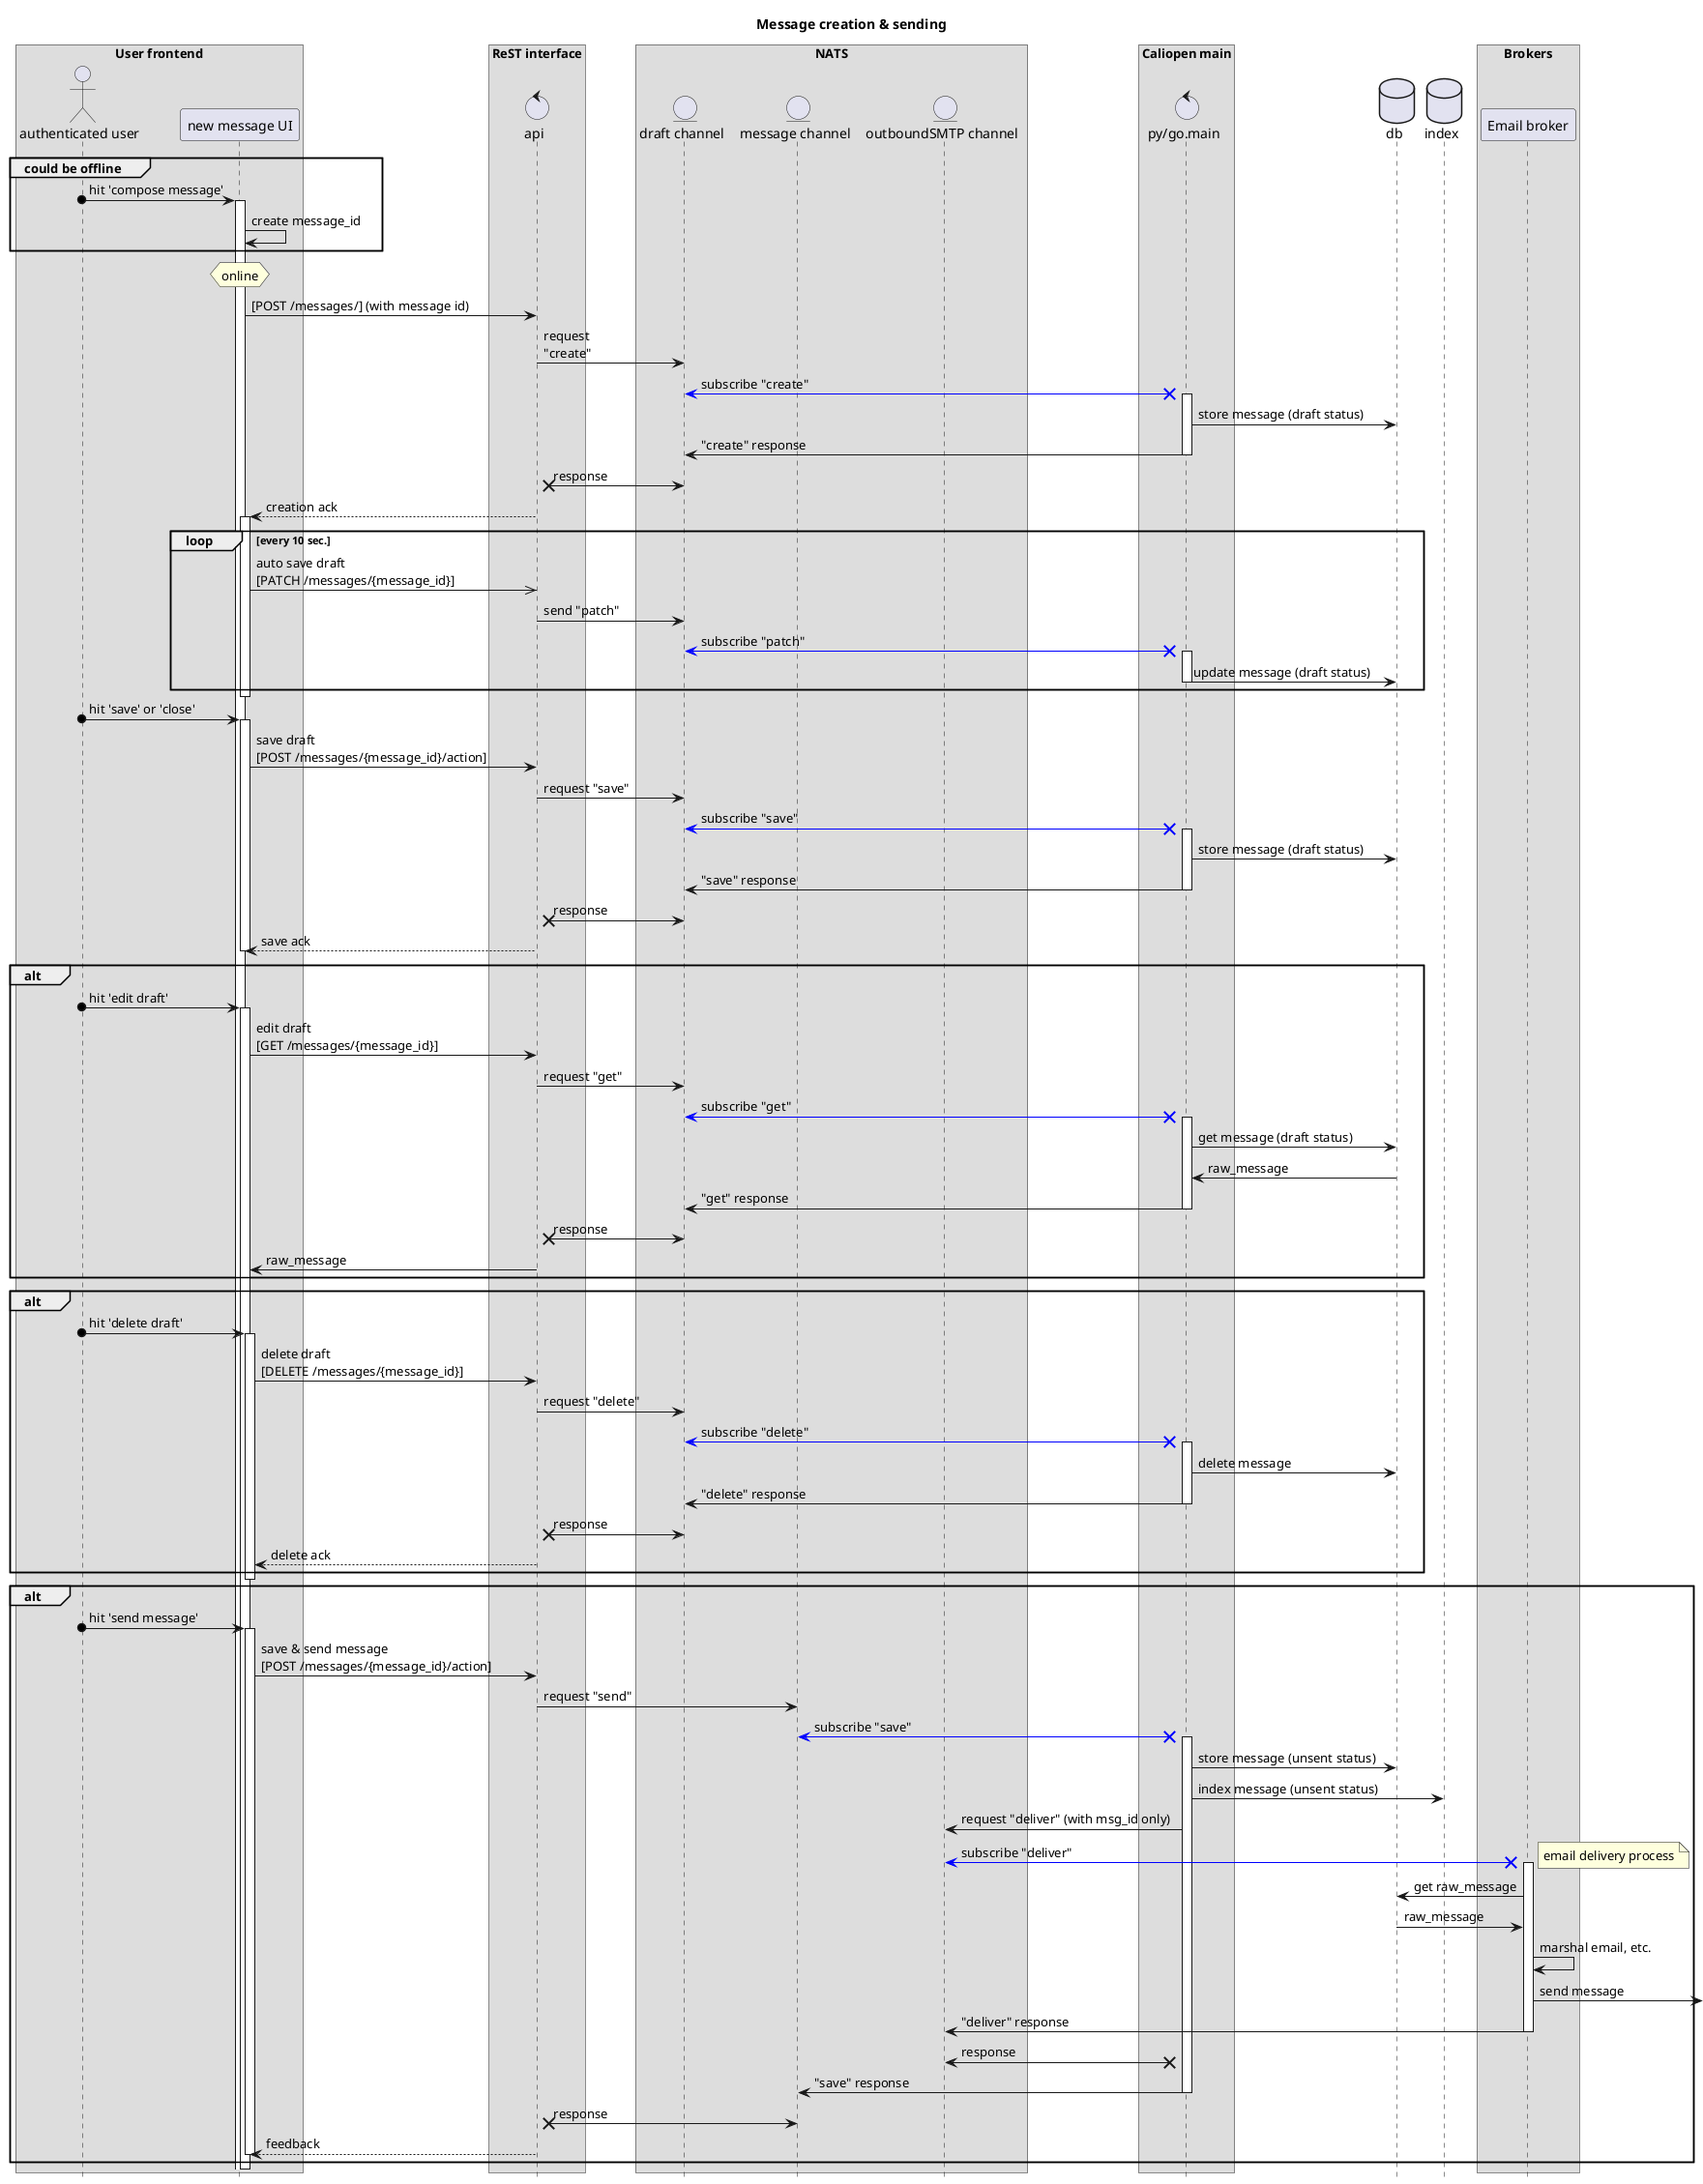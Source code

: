 @startuml
hide footbox
title Message creation & sending
box "User frontend"
actor "authenticated user" as user
participant "new message UI" as compose
endbox
box "ReST interface"
control api
endbox
box "NATS"
entity "draft channel" as draft
entity "message channel" as message
entity "outboundSMTP channel" as out
endbox
box "Caliopen main"
control "py/go.main" as main
endbox
database db
database index
box "Brokers"
participant "Email broker" as eb
endbox
group could be offline
user o-> compose : hit 'compose message'
activate compose
compose -> compose : create message_id
end
hnote over compose : online
compose -> api : [POST /messages/] (with message id)
api -> draft: request\n"create"
main x-[#0000FF]> draft: subscribe "create"
activate main
main -> db: store message (draft status)
main -> draft: "create" response
deactivate main
api x-> draft: response
api --> compose : creation ack
activate compose
loop every 10 sec.
compose ->> api: auto save draft\n[PATCH /messages/{message_id}]
api -> draft: send "patch"
main x-[#0000FF]> draft: subscribe "patch"
activate main
main -> db: update message (draft status)
deactivate main
end
deactivate compose
user o-> compose : hit 'save' or 'close'
activate compose
compose -> api : save draft\n[POST /messages/{message_id}/action]
api -> draft: request "save"
main x-[#0000FF]> draft: subscribe "save"
activate main
main -> db: store message (draft status)
main -> draft: "save" response
deactivate main
api x-> draft: response
api --> compose : save ack
deactivate compose
alt
user o-> compose: hit 'edit draft'
activate compose
compose -> api : edit draft\n[GET /messages/{message_id}]
api -> draft: request "get"
main x-[#0000FF]> draft: subscribe "get"
activate main
main -> db: get message (draft status)
db -> main: raw_message
main -> draft: "get" response
deactivate main
api x-> draft: response
api -> compose : raw_message
end
alt
user o-> compose: hit 'delete draft'
activate compose
compose -> api : delete draft\n[DELETE /messages/{message_id}]
api -> draft: request "delete"
main x-[#0000FF]> draft: subscribe "delete"
activate main
main -> db: delete message
main -> draft: "delete" response
deactivate main
api x-> draft: response
api --> compose : delete ack
end
deactivate compose
alt
user o-> compose : hit 'send message'
activate compose
compose -> api: save & send message\n[POST /messages/{message_id}/action]
api -> message: request "send"
main x-[#0000FF]> message: subscribe "save"
activate main
main -> db: store message (unsent status)
main -> index: index message (unsent status)
main -> out: request "deliver" (with msg_id only)
eb x-[#0000FF]> out: subscribe "deliver"
activate eb
note right: email delivery process
eb -> db : get raw_message
db -> eb : raw_message
eb -> eb : marshal email, etc.
eb ->] : send message
eb -> out: "deliver" response
deactivate eb
main x-> out: response
main -> message: "save" response
deactivate main
api x-> message: response
api --> compose : feedback
deactivate compose
end
deactivate compose
@enduml